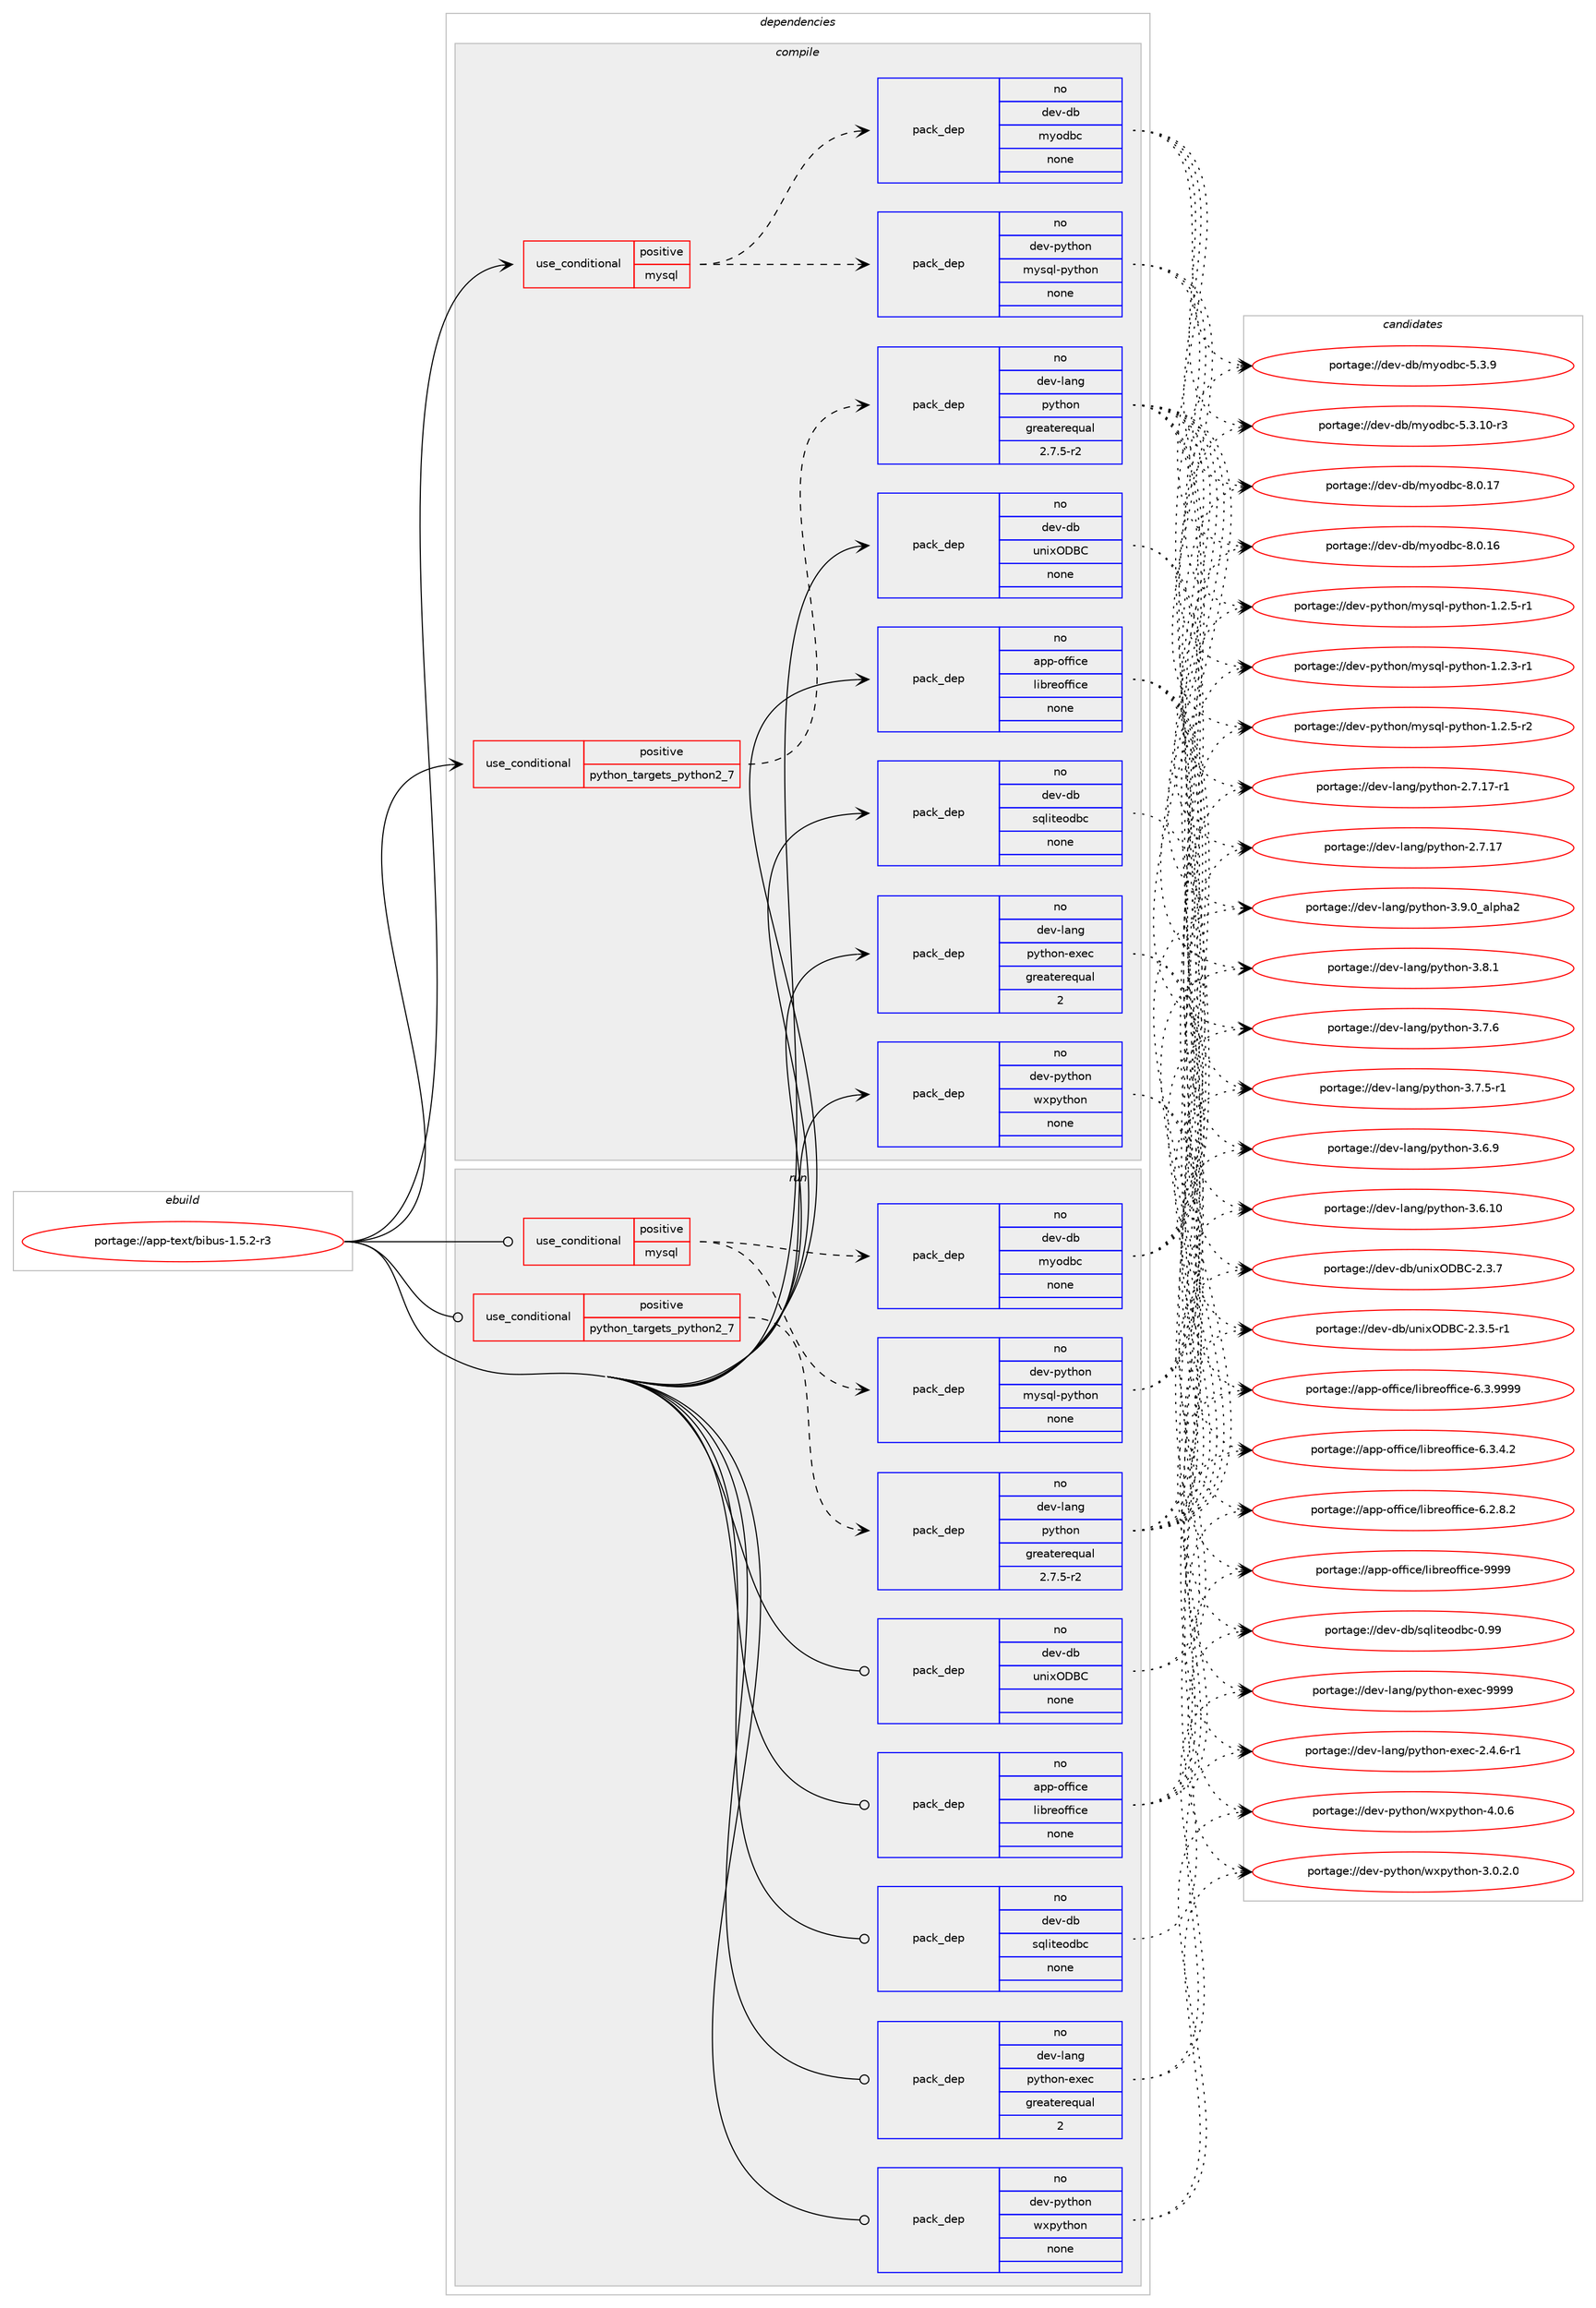 digraph prolog {

# *************
# Graph options
# *************

newrank=true;
concentrate=true;
compound=true;
graph [rankdir=LR,fontname=Helvetica,fontsize=10,ranksep=1.5];#, ranksep=2.5, nodesep=0.2];
edge  [arrowhead=vee];
node  [fontname=Helvetica,fontsize=10];

# **********
# The ebuild
# **********

subgraph cluster_leftcol {
color=gray;
rank=same;
label=<<i>ebuild</i>>;
id [label="portage://app-text/bibus-1.5.2-r3", color=red, width=4, href="../app-text/bibus-1.5.2-r3.svg"];
}

# ****************
# The dependencies
# ****************

subgraph cluster_midcol {
color=gray;
label=<<i>dependencies</i>>;
subgraph cluster_compile {
fillcolor="#eeeeee";
style=filled;
label=<<i>compile</i>>;
subgraph cond140632 {
dependency599662 [label=<<TABLE BORDER="0" CELLBORDER="1" CELLSPACING="0" CELLPADDING="4"><TR><TD ROWSPAN="3" CELLPADDING="10">use_conditional</TD></TR><TR><TD>positive</TD></TR><TR><TD>mysql</TD></TR></TABLE>>, shape=none, color=red];
subgraph pack451031 {
dependency599663 [label=<<TABLE BORDER="0" CELLBORDER="1" CELLSPACING="0" CELLPADDING="4" WIDTH="220"><TR><TD ROWSPAN="6" CELLPADDING="30">pack_dep</TD></TR><TR><TD WIDTH="110">no</TD></TR><TR><TD>dev-python</TD></TR><TR><TD>mysql-python</TD></TR><TR><TD>none</TD></TR><TR><TD></TD></TR></TABLE>>, shape=none, color=blue];
}
dependency599662:e -> dependency599663:w [weight=20,style="dashed",arrowhead="vee"];
subgraph pack451032 {
dependency599664 [label=<<TABLE BORDER="0" CELLBORDER="1" CELLSPACING="0" CELLPADDING="4" WIDTH="220"><TR><TD ROWSPAN="6" CELLPADDING="30">pack_dep</TD></TR><TR><TD WIDTH="110">no</TD></TR><TR><TD>dev-db</TD></TR><TR><TD>myodbc</TD></TR><TR><TD>none</TD></TR><TR><TD></TD></TR></TABLE>>, shape=none, color=blue];
}
dependency599662:e -> dependency599664:w [weight=20,style="dashed",arrowhead="vee"];
}
id:e -> dependency599662:w [weight=20,style="solid",arrowhead="vee"];
subgraph cond140633 {
dependency599665 [label=<<TABLE BORDER="0" CELLBORDER="1" CELLSPACING="0" CELLPADDING="4"><TR><TD ROWSPAN="3" CELLPADDING="10">use_conditional</TD></TR><TR><TD>positive</TD></TR><TR><TD>python_targets_python2_7</TD></TR></TABLE>>, shape=none, color=red];
subgraph pack451033 {
dependency599666 [label=<<TABLE BORDER="0" CELLBORDER="1" CELLSPACING="0" CELLPADDING="4" WIDTH="220"><TR><TD ROWSPAN="6" CELLPADDING="30">pack_dep</TD></TR><TR><TD WIDTH="110">no</TD></TR><TR><TD>dev-lang</TD></TR><TR><TD>python</TD></TR><TR><TD>greaterequal</TD></TR><TR><TD>2.7.5-r2</TD></TR></TABLE>>, shape=none, color=blue];
}
dependency599665:e -> dependency599666:w [weight=20,style="dashed",arrowhead="vee"];
}
id:e -> dependency599665:w [weight=20,style="solid",arrowhead="vee"];
subgraph pack451034 {
dependency599667 [label=<<TABLE BORDER="0" CELLBORDER="1" CELLSPACING="0" CELLPADDING="4" WIDTH="220"><TR><TD ROWSPAN="6" CELLPADDING="30">pack_dep</TD></TR><TR><TD WIDTH="110">no</TD></TR><TR><TD>app-office</TD></TR><TR><TD>libreoffice</TD></TR><TR><TD>none</TD></TR><TR><TD></TD></TR></TABLE>>, shape=none, color=blue];
}
id:e -> dependency599667:w [weight=20,style="solid",arrowhead="vee"];
subgraph pack451035 {
dependency599668 [label=<<TABLE BORDER="0" CELLBORDER="1" CELLSPACING="0" CELLPADDING="4" WIDTH="220"><TR><TD ROWSPAN="6" CELLPADDING="30">pack_dep</TD></TR><TR><TD WIDTH="110">no</TD></TR><TR><TD>dev-db</TD></TR><TR><TD>sqliteodbc</TD></TR><TR><TD>none</TD></TR><TR><TD></TD></TR></TABLE>>, shape=none, color=blue];
}
id:e -> dependency599668:w [weight=20,style="solid",arrowhead="vee"];
subgraph pack451036 {
dependency599669 [label=<<TABLE BORDER="0" CELLBORDER="1" CELLSPACING="0" CELLPADDING="4" WIDTH="220"><TR><TD ROWSPAN="6" CELLPADDING="30">pack_dep</TD></TR><TR><TD WIDTH="110">no</TD></TR><TR><TD>dev-db</TD></TR><TR><TD>unixODBC</TD></TR><TR><TD>none</TD></TR><TR><TD></TD></TR></TABLE>>, shape=none, color=blue];
}
id:e -> dependency599669:w [weight=20,style="solid",arrowhead="vee"];
subgraph pack451037 {
dependency599670 [label=<<TABLE BORDER="0" CELLBORDER="1" CELLSPACING="0" CELLPADDING="4" WIDTH="220"><TR><TD ROWSPAN="6" CELLPADDING="30">pack_dep</TD></TR><TR><TD WIDTH="110">no</TD></TR><TR><TD>dev-lang</TD></TR><TR><TD>python-exec</TD></TR><TR><TD>greaterequal</TD></TR><TR><TD>2</TD></TR></TABLE>>, shape=none, color=blue];
}
id:e -> dependency599670:w [weight=20,style="solid",arrowhead="vee"];
subgraph pack451038 {
dependency599671 [label=<<TABLE BORDER="0" CELLBORDER="1" CELLSPACING="0" CELLPADDING="4" WIDTH="220"><TR><TD ROWSPAN="6" CELLPADDING="30">pack_dep</TD></TR><TR><TD WIDTH="110">no</TD></TR><TR><TD>dev-python</TD></TR><TR><TD>wxpython</TD></TR><TR><TD>none</TD></TR><TR><TD></TD></TR></TABLE>>, shape=none, color=blue];
}
id:e -> dependency599671:w [weight=20,style="solid",arrowhead="vee"];
}
subgraph cluster_compileandrun {
fillcolor="#eeeeee";
style=filled;
label=<<i>compile and run</i>>;
}
subgraph cluster_run {
fillcolor="#eeeeee";
style=filled;
label=<<i>run</i>>;
subgraph cond140634 {
dependency599672 [label=<<TABLE BORDER="0" CELLBORDER="1" CELLSPACING="0" CELLPADDING="4"><TR><TD ROWSPAN="3" CELLPADDING="10">use_conditional</TD></TR><TR><TD>positive</TD></TR><TR><TD>mysql</TD></TR></TABLE>>, shape=none, color=red];
subgraph pack451039 {
dependency599673 [label=<<TABLE BORDER="0" CELLBORDER="1" CELLSPACING="0" CELLPADDING="4" WIDTH="220"><TR><TD ROWSPAN="6" CELLPADDING="30">pack_dep</TD></TR><TR><TD WIDTH="110">no</TD></TR><TR><TD>dev-python</TD></TR><TR><TD>mysql-python</TD></TR><TR><TD>none</TD></TR><TR><TD></TD></TR></TABLE>>, shape=none, color=blue];
}
dependency599672:e -> dependency599673:w [weight=20,style="dashed",arrowhead="vee"];
subgraph pack451040 {
dependency599674 [label=<<TABLE BORDER="0" CELLBORDER="1" CELLSPACING="0" CELLPADDING="4" WIDTH="220"><TR><TD ROWSPAN="6" CELLPADDING="30">pack_dep</TD></TR><TR><TD WIDTH="110">no</TD></TR><TR><TD>dev-db</TD></TR><TR><TD>myodbc</TD></TR><TR><TD>none</TD></TR><TR><TD></TD></TR></TABLE>>, shape=none, color=blue];
}
dependency599672:e -> dependency599674:w [weight=20,style="dashed",arrowhead="vee"];
}
id:e -> dependency599672:w [weight=20,style="solid",arrowhead="odot"];
subgraph cond140635 {
dependency599675 [label=<<TABLE BORDER="0" CELLBORDER="1" CELLSPACING="0" CELLPADDING="4"><TR><TD ROWSPAN="3" CELLPADDING="10">use_conditional</TD></TR><TR><TD>positive</TD></TR><TR><TD>python_targets_python2_7</TD></TR></TABLE>>, shape=none, color=red];
subgraph pack451041 {
dependency599676 [label=<<TABLE BORDER="0" CELLBORDER="1" CELLSPACING="0" CELLPADDING="4" WIDTH="220"><TR><TD ROWSPAN="6" CELLPADDING="30">pack_dep</TD></TR><TR><TD WIDTH="110">no</TD></TR><TR><TD>dev-lang</TD></TR><TR><TD>python</TD></TR><TR><TD>greaterequal</TD></TR><TR><TD>2.7.5-r2</TD></TR></TABLE>>, shape=none, color=blue];
}
dependency599675:e -> dependency599676:w [weight=20,style="dashed",arrowhead="vee"];
}
id:e -> dependency599675:w [weight=20,style="solid",arrowhead="odot"];
subgraph pack451042 {
dependency599677 [label=<<TABLE BORDER="0" CELLBORDER="1" CELLSPACING="0" CELLPADDING="4" WIDTH="220"><TR><TD ROWSPAN="6" CELLPADDING="30">pack_dep</TD></TR><TR><TD WIDTH="110">no</TD></TR><TR><TD>app-office</TD></TR><TR><TD>libreoffice</TD></TR><TR><TD>none</TD></TR><TR><TD></TD></TR></TABLE>>, shape=none, color=blue];
}
id:e -> dependency599677:w [weight=20,style="solid",arrowhead="odot"];
subgraph pack451043 {
dependency599678 [label=<<TABLE BORDER="0" CELLBORDER="1" CELLSPACING="0" CELLPADDING="4" WIDTH="220"><TR><TD ROWSPAN="6" CELLPADDING="30">pack_dep</TD></TR><TR><TD WIDTH="110">no</TD></TR><TR><TD>dev-db</TD></TR><TR><TD>sqliteodbc</TD></TR><TR><TD>none</TD></TR><TR><TD></TD></TR></TABLE>>, shape=none, color=blue];
}
id:e -> dependency599678:w [weight=20,style="solid",arrowhead="odot"];
subgraph pack451044 {
dependency599679 [label=<<TABLE BORDER="0" CELLBORDER="1" CELLSPACING="0" CELLPADDING="4" WIDTH="220"><TR><TD ROWSPAN="6" CELLPADDING="30">pack_dep</TD></TR><TR><TD WIDTH="110">no</TD></TR><TR><TD>dev-db</TD></TR><TR><TD>unixODBC</TD></TR><TR><TD>none</TD></TR><TR><TD></TD></TR></TABLE>>, shape=none, color=blue];
}
id:e -> dependency599679:w [weight=20,style="solid",arrowhead="odot"];
subgraph pack451045 {
dependency599680 [label=<<TABLE BORDER="0" CELLBORDER="1" CELLSPACING="0" CELLPADDING="4" WIDTH="220"><TR><TD ROWSPAN="6" CELLPADDING="30">pack_dep</TD></TR><TR><TD WIDTH="110">no</TD></TR><TR><TD>dev-lang</TD></TR><TR><TD>python-exec</TD></TR><TR><TD>greaterequal</TD></TR><TR><TD>2</TD></TR></TABLE>>, shape=none, color=blue];
}
id:e -> dependency599680:w [weight=20,style="solid",arrowhead="odot"];
subgraph pack451046 {
dependency599681 [label=<<TABLE BORDER="0" CELLBORDER="1" CELLSPACING="0" CELLPADDING="4" WIDTH="220"><TR><TD ROWSPAN="6" CELLPADDING="30">pack_dep</TD></TR><TR><TD WIDTH="110">no</TD></TR><TR><TD>dev-python</TD></TR><TR><TD>wxpython</TD></TR><TR><TD>none</TD></TR><TR><TD></TD></TR></TABLE>>, shape=none, color=blue];
}
id:e -> dependency599681:w [weight=20,style="solid",arrowhead="odot"];
}
}

# **************
# The candidates
# **************

subgraph cluster_choices {
rank=same;
color=gray;
label=<<i>candidates</i>>;

subgraph choice451031 {
color=black;
nodesep=1;
choice1001011184511212111610411111047109121115113108451121211161041111104549465046534511450 [label="portage://dev-python/mysql-python-1.2.5-r2", color=red, width=4,href="../dev-python/mysql-python-1.2.5-r2.svg"];
choice1001011184511212111610411111047109121115113108451121211161041111104549465046534511449 [label="portage://dev-python/mysql-python-1.2.5-r1", color=red, width=4,href="../dev-python/mysql-python-1.2.5-r1.svg"];
choice1001011184511212111610411111047109121115113108451121211161041111104549465046514511449 [label="portage://dev-python/mysql-python-1.2.3-r1", color=red, width=4,href="../dev-python/mysql-python-1.2.3-r1.svg"];
dependency599663:e -> choice1001011184511212111610411111047109121115113108451121211161041111104549465046534511450:w [style=dotted,weight="100"];
dependency599663:e -> choice1001011184511212111610411111047109121115113108451121211161041111104549465046534511449:w [style=dotted,weight="100"];
dependency599663:e -> choice1001011184511212111610411111047109121115113108451121211161041111104549465046514511449:w [style=dotted,weight="100"];
}
subgraph choice451032 {
color=black;
nodesep=1;
choice100101118451009847109121111100989945564648464955 [label="portage://dev-db/myodbc-8.0.17", color=red, width=4,href="../dev-db/myodbc-8.0.17.svg"];
choice100101118451009847109121111100989945564648464954 [label="portage://dev-db/myodbc-8.0.16", color=red, width=4,href="../dev-db/myodbc-8.0.16.svg"];
choice1001011184510098471091211111009899455346514657 [label="portage://dev-db/myodbc-5.3.9", color=red, width=4,href="../dev-db/myodbc-5.3.9.svg"];
choice1001011184510098471091211111009899455346514649484511451 [label="portage://dev-db/myodbc-5.3.10-r3", color=red, width=4,href="../dev-db/myodbc-5.3.10-r3.svg"];
dependency599664:e -> choice100101118451009847109121111100989945564648464955:w [style=dotted,weight="100"];
dependency599664:e -> choice100101118451009847109121111100989945564648464954:w [style=dotted,weight="100"];
dependency599664:e -> choice1001011184510098471091211111009899455346514657:w [style=dotted,weight="100"];
dependency599664:e -> choice1001011184510098471091211111009899455346514649484511451:w [style=dotted,weight="100"];
}
subgraph choice451033 {
color=black;
nodesep=1;
choice10010111845108971101034711212111610411111045514657464895971081121049750 [label="portage://dev-lang/python-3.9.0_alpha2", color=red, width=4,href="../dev-lang/python-3.9.0_alpha2.svg"];
choice100101118451089711010347112121116104111110455146564649 [label="portage://dev-lang/python-3.8.1", color=red, width=4,href="../dev-lang/python-3.8.1.svg"];
choice100101118451089711010347112121116104111110455146554654 [label="portage://dev-lang/python-3.7.6", color=red, width=4,href="../dev-lang/python-3.7.6.svg"];
choice1001011184510897110103471121211161041111104551465546534511449 [label="portage://dev-lang/python-3.7.5-r1", color=red, width=4,href="../dev-lang/python-3.7.5-r1.svg"];
choice100101118451089711010347112121116104111110455146544657 [label="portage://dev-lang/python-3.6.9", color=red, width=4,href="../dev-lang/python-3.6.9.svg"];
choice10010111845108971101034711212111610411111045514654464948 [label="portage://dev-lang/python-3.6.10", color=red, width=4,href="../dev-lang/python-3.6.10.svg"];
choice100101118451089711010347112121116104111110455046554649554511449 [label="portage://dev-lang/python-2.7.17-r1", color=red, width=4,href="../dev-lang/python-2.7.17-r1.svg"];
choice10010111845108971101034711212111610411111045504655464955 [label="portage://dev-lang/python-2.7.17", color=red, width=4,href="../dev-lang/python-2.7.17.svg"];
dependency599666:e -> choice10010111845108971101034711212111610411111045514657464895971081121049750:w [style=dotted,weight="100"];
dependency599666:e -> choice100101118451089711010347112121116104111110455146564649:w [style=dotted,weight="100"];
dependency599666:e -> choice100101118451089711010347112121116104111110455146554654:w [style=dotted,weight="100"];
dependency599666:e -> choice1001011184510897110103471121211161041111104551465546534511449:w [style=dotted,weight="100"];
dependency599666:e -> choice100101118451089711010347112121116104111110455146544657:w [style=dotted,weight="100"];
dependency599666:e -> choice10010111845108971101034711212111610411111045514654464948:w [style=dotted,weight="100"];
dependency599666:e -> choice100101118451089711010347112121116104111110455046554649554511449:w [style=dotted,weight="100"];
dependency599666:e -> choice10010111845108971101034711212111610411111045504655464955:w [style=dotted,weight="100"];
}
subgraph choice451034 {
color=black;
nodesep=1;
choice9711211245111102102105991014710810598114101111102102105991014557575757 [label="portage://app-office/libreoffice-9999", color=red, width=4,href="../app-office/libreoffice-9999.svg"];
choice971121124511110210210599101471081059811410111110210210599101455446514657575757 [label="portage://app-office/libreoffice-6.3.9999", color=red, width=4,href="../app-office/libreoffice-6.3.9999.svg"];
choice9711211245111102102105991014710810598114101111102102105991014554465146524650 [label="portage://app-office/libreoffice-6.3.4.2", color=red, width=4,href="../app-office/libreoffice-6.3.4.2.svg"];
choice9711211245111102102105991014710810598114101111102102105991014554465046564650 [label="portage://app-office/libreoffice-6.2.8.2", color=red, width=4,href="../app-office/libreoffice-6.2.8.2.svg"];
dependency599667:e -> choice9711211245111102102105991014710810598114101111102102105991014557575757:w [style=dotted,weight="100"];
dependency599667:e -> choice971121124511110210210599101471081059811410111110210210599101455446514657575757:w [style=dotted,weight="100"];
dependency599667:e -> choice9711211245111102102105991014710810598114101111102102105991014554465146524650:w [style=dotted,weight="100"];
dependency599667:e -> choice9711211245111102102105991014710810598114101111102102105991014554465046564650:w [style=dotted,weight="100"];
}
subgraph choice451035 {
color=black;
nodesep=1;
choice10010111845100984711511310810511610111110098994548465757 [label="portage://dev-db/sqliteodbc-0.99", color=red, width=4,href="../dev-db/sqliteodbc-0.99.svg"];
dependency599668:e -> choice10010111845100984711511310810511610111110098994548465757:w [style=dotted,weight="100"];
}
subgraph choice451036 {
color=black;
nodesep=1;
choice10010111845100984711711010512079686667455046514655 [label="portage://dev-db/unixODBC-2.3.7", color=red, width=4,href="../dev-db/unixODBC-2.3.7.svg"];
choice100101118451009847117110105120796866674550465146534511449 [label="portage://dev-db/unixODBC-2.3.5-r1", color=red, width=4,href="../dev-db/unixODBC-2.3.5-r1.svg"];
dependency599669:e -> choice10010111845100984711711010512079686667455046514655:w [style=dotted,weight="100"];
dependency599669:e -> choice100101118451009847117110105120796866674550465146534511449:w [style=dotted,weight="100"];
}
subgraph choice451037 {
color=black;
nodesep=1;
choice10010111845108971101034711212111610411111045101120101994557575757 [label="portage://dev-lang/python-exec-9999", color=red, width=4,href="../dev-lang/python-exec-9999.svg"];
choice10010111845108971101034711212111610411111045101120101994550465246544511449 [label="portage://dev-lang/python-exec-2.4.6-r1", color=red, width=4,href="../dev-lang/python-exec-2.4.6-r1.svg"];
dependency599670:e -> choice10010111845108971101034711212111610411111045101120101994557575757:w [style=dotted,weight="100"];
dependency599670:e -> choice10010111845108971101034711212111610411111045101120101994550465246544511449:w [style=dotted,weight="100"];
}
subgraph choice451038 {
color=black;
nodesep=1;
choice1001011184511212111610411111047119120112121116104111110455246484654 [label="portage://dev-python/wxpython-4.0.6", color=red, width=4,href="../dev-python/wxpython-4.0.6.svg"];
choice10010111845112121116104111110471191201121211161041111104551464846504648 [label="portage://dev-python/wxpython-3.0.2.0", color=red, width=4,href="../dev-python/wxpython-3.0.2.0.svg"];
dependency599671:e -> choice1001011184511212111610411111047119120112121116104111110455246484654:w [style=dotted,weight="100"];
dependency599671:e -> choice10010111845112121116104111110471191201121211161041111104551464846504648:w [style=dotted,weight="100"];
}
subgraph choice451039 {
color=black;
nodesep=1;
choice1001011184511212111610411111047109121115113108451121211161041111104549465046534511450 [label="portage://dev-python/mysql-python-1.2.5-r2", color=red, width=4,href="../dev-python/mysql-python-1.2.5-r2.svg"];
choice1001011184511212111610411111047109121115113108451121211161041111104549465046534511449 [label="portage://dev-python/mysql-python-1.2.5-r1", color=red, width=4,href="../dev-python/mysql-python-1.2.5-r1.svg"];
choice1001011184511212111610411111047109121115113108451121211161041111104549465046514511449 [label="portage://dev-python/mysql-python-1.2.3-r1", color=red, width=4,href="../dev-python/mysql-python-1.2.3-r1.svg"];
dependency599673:e -> choice1001011184511212111610411111047109121115113108451121211161041111104549465046534511450:w [style=dotted,weight="100"];
dependency599673:e -> choice1001011184511212111610411111047109121115113108451121211161041111104549465046534511449:w [style=dotted,weight="100"];
dependency599673:e -> choice1001011184511212111610411111047109121115113108451121211161041111104549465046514511449:w [style=dotted,weight="100"];
}
subgraph choice451040 {
color=black;
nodesep=1;
choice100101118451009847109121111100989945564648464955 [label="portage://dev-db/myodbc-8.0.17", color=red, width=4,href="../dev-db/myodbc-8.0.17.svg"];
choice100101118451009847109121111100989945564648464954 [label="portage://dev-db/myodbc-8.0.16", color=red, width=4,href="../dev-db/myodbc-8.0.16.svg"];
choice1001011184510098471091211111009899455346514657 [label="portage://dev-db/myodbc-5.3.9", color=red, width=4,href="../dev-db/myodbc-5.3.9.svg"];
choice1001011184510098471091211111009899455346514649484511451 [label="portage://dev-db/myodbc-5.3.10-r3", color=red, width=4,href="../dev-db/myodbc-5.3.10-r3.svg"];
dependency599674:e -> choice100101118451009847109121111100989945564648464955:w [style=dotted,weight="100"];
dependency599674:e -> choice100101118451009847109121111100989945564648464954:w [style=dotted,weight="100"];
dependency599674:e -> choice1001011184510098471091211111009899455346514657:w [style=dotted,weight="100"];
dependency599674:e -> choice1001011184510098471091211111009899455346514649484511451:w [style=dotted,weight="100"];
}
subgraph choice451041 {
color=black;
nodesep=1;
choice10010111845108971101034711212111610411111045514657464895971081121049750 [label="portage://dev-lang/python-3.9.0_alpha2", color=red, width=4,href="../dev-lang/python-3.9.0_alpha2.svg"];
choice100101118451089711010347112121116104111110455146564649 [label="portage://dev-lang/python-3.8.1", color=red, width=4,href="../dev-lang/python-3.8.1.svg"];
choice100101118451089711010347112121116104111110455146554654 [label="portage://dev-lang/python-3.7.6", color=red, width=4,href="../dev-lang/python-3.7.6.svg"];
choice1001011184510897110103471121211161041111104551465546534511449 [label="portage://dev-lang/python-3.7.5-r1", color=red, width=4,href="../dev-lang/python-3.7.5-r1.svg"];
choice100101118451089711010347112121116104111110455146544657 [label="portage://dev-lang/python-3.6.9", color=red, width=4,href="../dev-lang/python-3.6.9.svg"];
choice10010111845108971101034711212111610411111045514654464948 [label="portage://dev-lang/python-3.6.10", color=red, width=4,href="../dev-lang/python-3.6.10.svg"];
choice100101118451089711010347112121116104111110455046554649554511449 [label="portage://dev-lang/python-2.7.17-r1", color=red, width=4,href="../dev-lang/python-2.7.17-r1.svg"];
choice10010111845108971101034711212111610411111045504655464955 [label="portage://dev-lang/python-2.7.17", color=red, width=4,href="../dev-lang/python-2.7.17.svg"];
dependency599676:e -> choice10010111845108971101034711212111610411111045514657464895971081121049750:w [style=dotted,weight="100"];
dependency599676:e -> choice100101118451089711010347112121116104111110455146564649:w [style=dotted,weight="100"];
dependency599676:e -> choice100101118451089711010347112121116104111110455146554654:w [style=dotted,weight="100"];
dependency599676:e -> choice1001011184510897110103471121211161041111104551465546534511449:w [style=dotted,weight="100"];
dependency599676:e -> choice100101118451089711010347112121116104111110455146544657:w [style=dotted,weight="100"];
dependency599676:e -> choice10010111845108971101034711212111610411111045514654464948:w [style=dotted,weight="100"];
dependency599676:e -> choice100101118451089711010347112121116104111110455046554649554511449:w [style=dotted,weight="100"];
dependency599676:e -> choice10010111845108971101034711212111610411111045504655464955:w [style=dotted,weight="100"];
}
subgraph choice451042 {
color=black;
nodesep=1;
choice9711211245111102102105991014710810598114101111102102105991014557575757 [label="portage://app-office/libreoffice-9999", color=red, width=4,href="../app-office/libreoffice-9999.svg"];
choice971121124511110210210599101471081059811410111110210210599101455446514657575757 [label="portage://app-office/libreoffice-6.3.9999", color=red, width=4,href="../app-office/libreoffice-6.3.9999.svg"];
choice9711211245111102102105991014710810598114101111102102105991014554465146524650 [label="portage://app-office/libreoffice-6.3.4.2", color=red, width=4,href="../app-office/libreoffice-6.3.4.2.svg"];
choice9711211245111102102105991014710810598114101111102102105991014554465046564650 [label="portage://app-office/libreoffice-6.2.8.2", color=red, width=4,href="../app-office/libreoffice-6.2.8.2.svg"];
dependency599677:e -> choice9711211245111102102105991014710810598114101111102102105991014557575757:w [style=dotted,weight="100"];
dependency599677:e -> choice971121124511110210210599101471081059811410111110210210599101455446514657575757:w [style=dotted,weight="100"];
dependency599677:e -> choice9711211245111102102105991014710810598114101111102102105991014554465146524650:w [style=dotted,weight="100"];
dependency599677:e -> choice9711211245111102102105991014710810598114101111102102105991014554465046564650:w [style=dotted,weight="100"];
}
subgraph choice451043 {
color=black;
nodesep=1;
choice10010111845100984711511310810511610111110098994548465757 [label="portage://dev-db/sqliteodbc-0.99", color=red, width=4,href="../dev-db/sqliteodbc-0.99.svg"];
dependency599678:e -> choice10010111845100984711511310810511610111110098994548465757:w [style=dotted,weight="100"];
}
subgraph choice451044 {
color=black;
nodesep=1;
choice10010111845100984711711010512079686667455046514655 [label="portage://dev-db/unixODBC-2.3.7", color=red, width=4,href="../dev-db/unixODBC-2.3.7.svg"];
choice100101118451009847117110105120796866674550465146534511449 [label="portage://dev-db/unixODBC-2.3.5-r1", color=red, width=4,href="../dev-db/unixODBC-2.3.5-r1.svg"];
dependency599679:e -> choice10010111845100984711711010512079686667455046514655:w [style=dotted,weight="100"];
dependency599679:e -> choice100101118451009847117110105120796866674550465146534511449:w [style=dotted,weight="100"];
}
subgraph choice451045 {
color=black;
nodesep=1;
choice10010111845108971101034711212111610411111045101120101994557575757 [label="portage://dev-lang/python-exec-9999", color=red, width=4,href="../dev-lang/python-exec-9999.svg"];
choice10010111845108971101034711212111610411111045101120101994550465246544511449 [label="portage://dev-lang/python-exec-2.4.6-r1", color=red, width=4,href="../dev-lang/python-exec-2.4.6-r1.svg"];
dependency599680:e -> choice10010111845108971101034711212111610411111045101120101994557575757:w [style=dotted,weight="100"];
dependency599680:e -> choice10010111845108971101034711212111610411111045101120101994550465246544511449:w [style=dotted,weight="100"];
}
subgraph choice451046 {
color=black;
nodesep=1;
choice1001011184511212111610411111047119120112121116104111110455246484654 [label="portage://dev-python/wxpython-4.0.6", color=red, width=4,href="../dev-python/wxpython-4.0.6.svg"];
choice10010111845112121116104111110471191201121211161041111104551464846504648 [label="portage://dev-python/wxpython-3.0.2.0", color=red, width=4,href="../dev-python/wxpython-3.0.2.0.svg"];
dependency599681:e -> choice1001011184511212111610411111047119120112121116104111110455246484654:w [style=dotted,weight="100"];
dependency599681:e -> choice10010111845112121116104111110471191201121211161041111104551464846504648:w [style=dotted,weight="100"];
}
}

}
